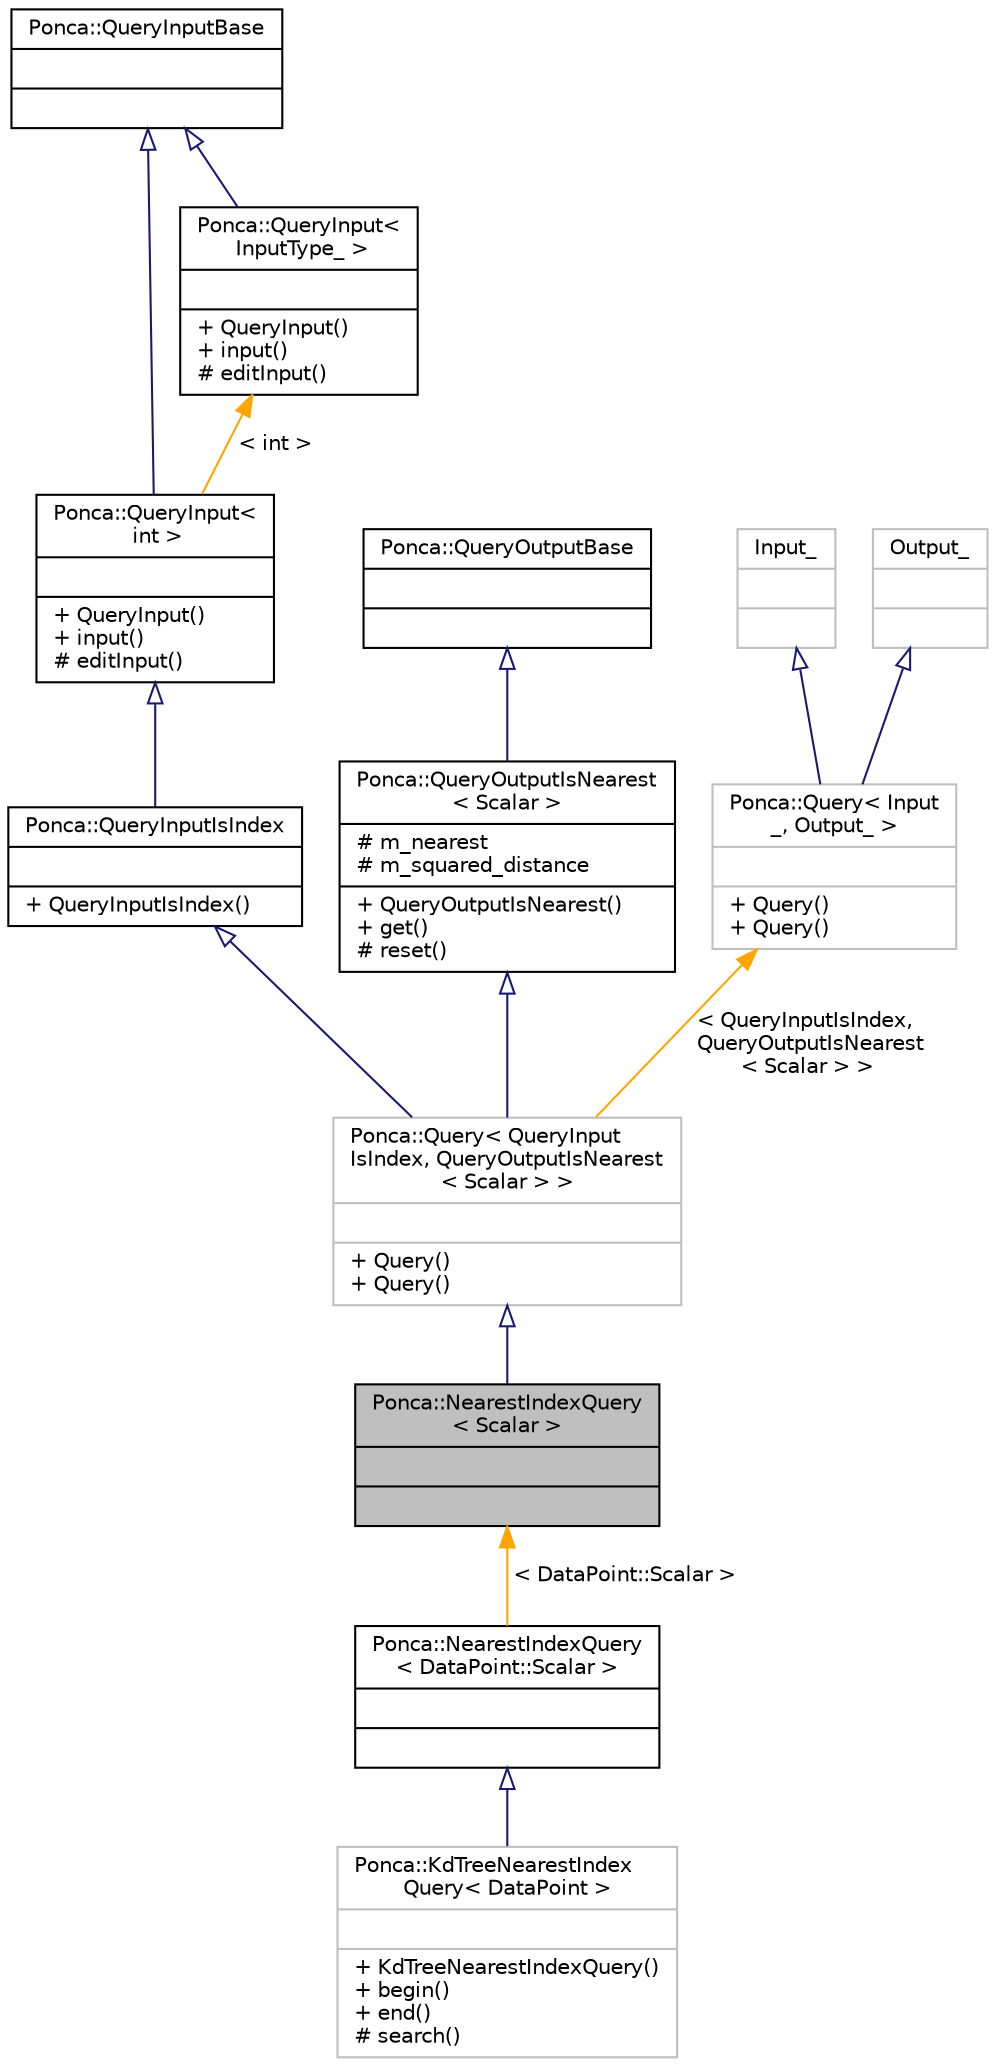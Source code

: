 digraph "Ponca::NearestIndexQuery&lt; Scalar &gt;"
{
 // INTERACTIVE_SVG=YES
 // LATEX_PDF_SIZE
  bgcolor="transparent";
  edge [fontname="Helvetica",fontsize="10",labelfontname="Helvetica",labelfontsize="10"];
  node [fontname="Helvetica",fontsize="10",shape=record];
  Node1 [label="{Ponca::NearestIndexQuery\l\< Scalar \>\n||}",height=0.2,width=0.4,color="black", fillcolor="grey75", style="filled", fontcolor="black",tooltip="Base Query class combining QueryInputIsIndex and QueryOutputIsNearest."];
  Node2 -> Node1 [dir="back",color="midnightblue",fontsize="10",style="solid",arrowtail="onormal",fontname="Helvetica"];
  Node2 [label="{Ponca::Query\< QueryInput\lIsIndex, QueryOutputIsNearest\l\< Scalar \> \>\n||+ Query()\l+ Query()\l}",height=0.2,width=0.4,color="grey75",URL="$group__spatialpartitioning.html",tooltip=" "];
  Node3 -> Node2 [dir="back",color="midnightblue",fontsize="10",style="solid",arrowtail="onormal",fontname="Helvetica"];
  Node3 [label="{Ponca::QueryInputIsIndex\n||+ QueryInputIsIndex()\l}",height=0.2,width=0.4,color="black",URL="$group__spatialpartitioning.html#structPonca_1_1QueryInputIsIndex",tooltip="Base class for queries storing points."];
  Node4 -> Node3 [dir="back",color="midnightblue",fontsize="10",style="solid",arrowtail="onormal",fontname="Helvetica"];
  Node4 [label="{Ponca::QueryInput\<\l int \>\n||+ QueryInput()\l+ input()\l# editInput()\l}",height=0.2,width=0.4,color="black",URL="$group__spatialpartitioning.html",tooltip=" "];
  Node5 -> Node4 [dir="back",color="midnightblue",fontsize="10",style="solid",arrowtail="onormal",fontname="Helvetica"];
  Node5 [label="{Ponca::QueryInputBase\n||}",height=0.2,width=0.4,color="black",URL="$group__spatialpartitioning.html#structPonca_1_1QueryInputBase",tooltip="Base class for queries input type."];
  Node6 -> Node4 [dir="back",color="orange",fontsize="10",style="solid",label=" \< int \>" ,fontname="Helvetica"];
  Node6 [label="{Ponca::QueryInput\<\l InputType_ \>\n||+ QueryInput()\l+ input()\l# editInput()\l}",height=0.2,width=0.4,color="black",URL="$group__spatialpartitioning.html#structPonca_1_1QueryInput",tooltip="Base class for typed queries input type."];
  Node5 -> Node6 [dir="back",color="midnightblue",fontsize="10",style="solid",arrowtail="onormal",fontname="Helvetica"];
  Node7 -> Node2 [dir="back",color="midnightblue",fontsize="10",style="solid",arrowtail="onormal",fontname="Helvetica"];
  Node7 [label="{Ponca::QueryOutputIsNearest\l\< Scalar \>\n|# m_nearest\l# m_squared_distance\l|+ QueryOutputIsNearest()\l+ get()\l# reset()\l}",height=0.2,width=0.4,color="black",URL="$group__spatialpartitioning.html#structPonca_1_1QueryOutputIsNearest",tooltip="Base class for nearest queries."];
  Node8 -> Node7 [dir="back",color="midnightblue",fontsize="10",style="solid",arrowtail="onormal",fontname="Helvetica"];
  Node8 [label="{Ponca::QueryOutputBase\n||}",height=0.2,width=0.4,color="black",URL="$group__spatialpartitioning.html#structPonca_1_1QueryOutputBase",tooltip="Base class for queries output type."];
  Node9 -> Node2 [dir="back",color="orange",fontsize="10",style="solid",label=" \< QueryInputIsIndex,\l QueryOutputIsNearest\l\< Scalar \> \>" ,fontname="Helvetica"];
  Node9 [label="{Ponca::Query\< Input\l_, Output_ \>\n||+ Query()\l+ Query()\l}",height=0.2,width=0.4,color="grey75",URL="$group__spatialpartitioning.html#structPonca_1_1Query",tooltip=" "];
  Node10 -> Node9 [dir="back",color="midnightblue",fontsize="10",style="solid",arrowtail="onormal",fontname="Helvetica"];
  Node10 [label="{Input_\n||}",height=0.2,width=0.4,color="grey75",tooltip=" "];
  Node11 -> Node9 [dir="back",color="midnightblue",fontsize="10",style="solid",arrowtail="onormal",fontname="Helvetica"];
  Node11 [label="{Output_\n||}",height=0.2,width=0.4,color="grey75",tooltip=" "];
  Node1 -> Node12 [dir="back",color="orange",fontsize="10",style="solid",label=" \< DataPoint::Scalar \>" ,fontname="Helvetica"];
  Node12 [label="{Ponca::NearestIndexQuery\l\< DataPoint::Scalar \>\n||}",height=0.2,width=0.4,color="black",URL="$group__spatialpartitioning.html",tooltip=" "];
  Node12 -> Node13 [dir="back",color="midnightblue",fontsize="10",style="solid",arrowtail="onormal",fontname="Helvetica"];
  Node13 [label="{Ponca::KdTreeNearestIndex\lQuery\< DataPoint \>\n||+ KdTreeNearestIndexQuery()\l+ begin()\l+ end()\l# search()\l}",height=0.2,width=0.4,color="grey75",URL="$classPonca_1_1KdTreeNearestIndexQuery.html",tooltip=" "];
}
